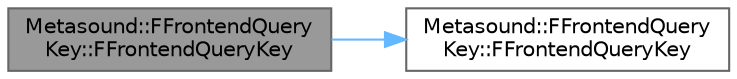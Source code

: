 digraph "Metasound::FFrontendQueryKey::FFrontendQueryKey"
{
 // INTERACTIVE_SVG=YES
 // LATEX_PDF_SIZE
  bgcolor="transparent";
  edge [fontname=Helvetica,fontsize=10,labelfontname=Helvetica,labelfontsize=10];
  node [fontname=Helvetica,fontsize=10,shape=box,height=0.2,width=0.4];
  rankdir="LR";
  Node1 [id="Node000001",label="Metasound::FFrontendQuery\lKey::FFrontendQueryKey",height=0.2,width=0.4,color="gray40", fillcolor="grey60", style="filled", fontcolor="black",tooltip=" "];
  Node1 -> Node2 [id="edge1_Node000001_Node000002",color="steelblue1",style="solid",tooltip=" "];
  Node2 [id="Node000002",label="Metasound::FFrontendQuery\lKey::FFrontendQueryKey",height=0.2,width=0.4,color="grey40", fillcolor="white", style="filled",URL="$d9/d34/structMetasound_1_1FFrontendQueryKey.html#ab3e19920d3b7624947d62cfd1e3e8097",tooltip=" "];
}
